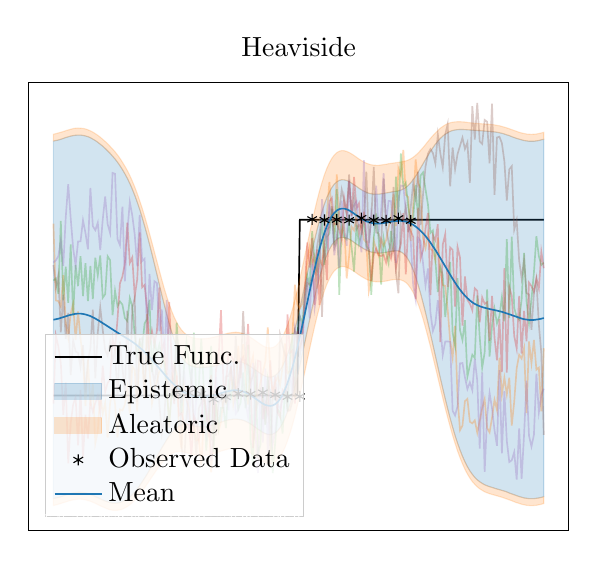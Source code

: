 % This file was created with tikzplotlib v0.10.1.
\begin{tikzpicture}

\definecolor{crimson2143940}{RGB}{214,39,40}
\definecolor{darkgray176}{RGB}{176,176,176}
\definecolor{darkorange25512714}{RGB}{255,127,14}
\definecolor{forestgreen4416044}{RGB}{44,160,44}
\definecolor{lightgray204}{RGB}{204,204,204}
\definecolor{mediumpurple148103189}{RGB}{148,103,189}
\definecolor{sienna1408675}{RGB}{140,86,75}
\definecolor{steelblue31119180}{RGB}{31,119,180}

\begin{axis}[
legend cell align={left},
legend style={
  fill opacity=0.8,
  draw opacity=1,
  text opacity=1,
  at={(0.03,0.03)},
  anchor=south west,
  draw=lightgray204
},
ticks=none,
tick align=outside,
tick pos=left,
title={Heaviside},
x grid style={darkgray176},
xmin=-1.1, xmax=1.09,
xtick style={color=black},
y grid style={darkgray176},
ymin=-0.769, ymax=1.78,
ytick style={color=black}
]
\addplot [semithick, black]
table {%
-1 0
-0.01 0
0 1
0.99 1
};
\addlegendentry{True Func.}
\path [draw=steelblue31119180, fill=steelblue31119180, opacity=0.2]
(axis cs:-1,1.447)
--(axis cs:-1,-0.585)
--(axis cs:-0.99,-0.582)
--(axis cs:-0.98,-0.579)
--(axis cs:-0.97,-0.575)
--(axis cs:-0.96,-0.57)
--(axis cs:-0.95,-0.565)
--(axis cs:-0.94,-0.561)
--(axis cs:-0.93,-0.557)
--(axis cs:-0.92,-0.553)
--(axis cs:-0.91,-0.551)
--(axis cs:-0.9,-0.55)
--(axis cs:-0.89,-0.55)
--(axis cs:-0.88,-0.551)
--(axis cs:-0.87,-0.553)
--(axis cs:-0.86,-0.557)
--(axis cs:-0.85,-0.562)
--(axis cs:-0.84,-0.567)
--(axis cs:-0.83,-0.574)
--(axis cs:-0.82,-0.58)
--(axis cs:-0.81,-0.587)
--(axis cs:-0.8,-0.594)
--(axis cs:-0.79,-0.599)
--(axis cs:-0.78,-0.604)
--(axis cs:-0.77,-0.608)
--(axis cs:-0.76,-0.611)
--(axis cs:-0.75,-0.612)
--(axis cs:-0.74,-0.611)
--(axis cs:-0.73,-0.608)
--(axis cs:-0.72,-0.603)
--(axis cs:-0.71,-0.596)
--(axis cs:-0.7,-0.587)
--(axis cs:-0.69,-0.576)
--(axis cs:-0.68,-0.563)
--(axis cs:-0.67,-0.548)
--(axis cs:-0.66,-0.531)
--(axis cs:-0.65,-0.512)
--(axis cs:-0.64,-0.491)
--(axis cs:-0.63,-0.47)
--(axis cs:-0.62,-0.447)
--(axis cs:-0.61,-0.423)
--(axis cs:-0.6,-0.398)
--(axis cs:-0.59,-0.373)
--(axis cs:-0.58,-0.347)
--(axis cs:-0.57,-0.322)
--(axis cs:-0.56,-0.297)
--(axis cs:-0.55,-0.274)
--(axis cs:-0.54,-0.251)
--(axis cs:-0.53,-0.23)
--(axis cs:-0.52,-0.211)
--(axis cs:-0.51,-0.195)
--(axis cs:-0.5,-0.183)
--(axis cs:-0.49,-0.173)
--(axis cs:-0.48,-0.167)
--(axis cs:-0.47,-0.164)
--(axis cs:-0.46,-0.165)
--(axis cs:-0.45,-0.167)
--(axis cs:-0.44,-0.17)
--(axis cs:-0.43,-0.173)
--(axis cs:-0.42,-0.176)
--(axis cs:-0.41,-0.177)
--(axis cs:-0.4,-0.178)
--(axis cs:-0.39,-0.178)
--(axis cs:-0.38,-0.176)
--(axis cs:-0.37,-0.173)
--(axis cs:-0.36,-0.169)
--(axis cs:-0.35,-0.165)
--(axis cs:-0.34,-0.16)
--(axis cs:-0.33,-0.156)
--(axis cs:-0.32,-0.151)
--(axis cs:-0.31,-0.146)
--(axis cs:-0.3,-0.142)
--(axis cs:-0.29,-0.138)
--(axis cs:-0.28,-0.136)
--(axis cs:-0.27,-0.134)
--(axis cs:-0.26,-0.134)
--(axis cs:-0.25,-0.135)
--(axis cs:-0.24,-0.137)
--(axis cs:-0.23,-0.141)
--(axis cs:-0.22,-0.146)
--(axis cs:-0.21,-0.153)
--(axis cs:-0.2,-0.161)
--(axis cs:-0.19,-0.171)
--(axis cs:-0.18,-0.181)
--(axis cs:-0.17,-0.191)
--(axis cs:-0.16,-0.2)
--(axis cs:-0.15,-0.209)
--(axis cs:-0.14,-0.216)
--(axis cs:-0.13,-0.221)
--(axis cs:-0.12,-0.222)
--(axis cs:-0.11,-0.219)
--(axis cs:-0.1,-0.212)
--(axis cs:-0.09,-0.2)
--(axis cs:-0.08,-0.182)
--(axis cs:-0.07,-0.158)
--(axis cs:-0.06,-0.128)
--(axis cs:-0.05,-0.092)
--(axis cs:-0.04,-0.05)
--(axis cs:-0.03,-0.002)
--(axis cs:-0.02,0.051)
--(axis cs:-0.01,0.109)
--(axis cs:8.941e-10,0.17)
--(axis cs:0.01,0.234)
--(axis cs:0.02,0.3)
--(axis cs:0.03,0.367)
--(axis cs:0.04,0.433)
--(axis cs:0.05,0.497)
--(axis cs:0.06,0.559)
--(axis cs:0.07,0.617)
--(axis cs:0.08,0.671)
--(axis cs:0.09,0.72)
--(axis cs:0.1,0.763)
--(axis cs:0.11,0.8)
--(axis cs:0.12,0.831)
--(axis cs:0.13,0.856)
--(axis cs:0.14,0.875)
--(axis cs:0.15,0.888)
--(axis cs:0.16,0.896)
--(axis cs:0.17,0.9)
--(axis cs:0.18,0.899)
--(axis cs:0.19,0.895)
--(axis cs:0.2,0.889)
--(axis cs:0.21,0.881)
--(axis cs:0.22,0.871)
--(axis cs:0.23,0.861)
--(axis cs:0.24,0.852)
--(axis cs:0.25,0.843)
--(axis cs:0.26,0.834)
--(axis cs:0.27,0.827)
--(axis cs:0.28,0.821)
--(axis cs:0.29,0.816)
--(axis cs:0.3,0.813)
--(axis cs:0.31,0.811)
--(axis cs:0.32,0.81)
--(axis cs:0.33,0.811)
--(axis cs:0.34,0.812)
--(axis cs:0.35,0.815)
--(axis cs:0.36,0.817)
--(axis cs:0.37,0.82)
--(axis cs:0.38,0.822)
--(axis cs:0.39,0.823)
--(axis cs:0.4,0.822)
--(axis cs:0.41,0.817)
--(axis cs:0.42,0.808)
--(axis cs:0.43,0.794)
--(axis cs:0.44,0.773)
--(axis cs:0.45,0.747)
--(axis cs:0.46,0.714)
--(axis cs:0.47,0.675)
--(axis cs:0.48,0.63)
--(axis cs:0.49,0.581)
--(axis cs:0.5,0.528)
--(axis cs:0.51,0.472)
--(axis cs:0.52,0.413)
--(axis cs:0.53,0.352)
--(axis cs:0.54,0.289)
--(axis cs:0.55,0.226)
--(axis cs:0.56,0.164)
--(axis cs:0.57,0.101)
--(axis cs:0.58,0.041)
--(axis cs:0.59,-0.018)
--(axis cs:0.6,-0.075)
--(axis cs:0.61,-0.129)
--(axis cs:0.62,-0.179)
--(axis cs:0.63,-0.227)
--(axis cs:0.64,-0.27)
--(axis cs:0.65,-0.309)
--(axis cs:0.66,-0.345)
--(axis cs:0.67,-0.376)
--(axis cs:0.68,-0.404)
--(axis cs:0.69,-0.428)
--(axis cs:0.7,-0.448)
--(axis cs:0.71,-0.465)
--(axis cs:0.72,-0.479)
--(axis cs:0.73,-0.49)
--(axis cs:0.74,-0.499)
--(axis cs:0.75,-0.507)
--(axis cs:0.76,-0.513)
--(axis cs:0.77,-0.518)
--(axis cs:0.78,-0.522)
--(axis cs:0.79,-0.527)
--(axis cs:0.8,-0.531)
--(axis cs:0.81,-0.535)
--(axis cs:0.82,-0.539)
--(axis cs:0.83,-0.543)
--(axis cs:0.84,-0.548)
--(axis cs:0.85,-0.554)
--(axis cs:0.86,-0.559)
--(axis cs:0.87,-0.564)
--(axis cs:0.88,-0.569)
--(axis cs:0.89,-0.574)
--(axis cs:0.9,-0.578)
--(axis cs:0.91,-0.582)
--(axis cs:0.92,-0.584)
--(axis cs:0.93,-0.586)
--(axis cs:0.94,-0.586)
--(axis cs:0.95,-0.586)
--(axis cs:0.96,-0.584)
--(axis cs:0.97,-0.582)
--(axis cs:0.98,-0.579)
--(axis cs:0.99,-0.575)
--(axis cs:0.99,1.457)
--(axis cs:0.99,1.457)
--(axis cs:0.98,1.454)
--(axis cs:0.97,1.45)
--(axis cs:0.96,1.448)
--(axis cs:0.95,1.446)
--(axis cs:0.94,1.446)
--(axis cs:0.93,1.446)
--(axis cs:0.92,1.448)
--(axis cs:0.91,1.45)
--(axis cs:0.9,1.454)
--(axis cs:0.89,1.458)
--(axis cs:0.88,1.462)
--(axis cs:0.87,1.467)
--(axis cs:0.86,1.472)
--(axis cs:0.85,1.478)
--(axis cs:0.84,1.482)
--(axis cs:0.83,1.487)
--(axis cs:0.82,1.491)
--(axis cs:0.81,1.494)
--(axis cs:0.8,1.497)
--(axis cs:0.79,1.499)
--(axis cs:0.78,1.501)
--(axis cs:0.77,1.502)
--(axis cs:0.76,1.503)
--(axis cs:0.75,1.504)
--(axis cs:0.74,1.505)
--(axis cs:0.73,1.506)
--(axis cs:0.72,1.507)
--(axis cs:0.71,1.508)
--(axis cs:0.7,1.509)
--(axis cs:0.69,1.51)
--(axis cs:0.68,1.511)
--(axis cs:0.67,1.512)
--(axis cs:0.66,1.513)
--(axis cs:0.65,1.513)
--(axis cs:0.64,1.512)
--(axis cs:0.63,1.51)
--(axis cs:0.62,1.507)
--(axis cs:0.61,1.502)
--(axis cs:0.6,1.495)
--(axis cs:0.59,1.486)
--(axis cs:0.58,1.475)
--(axis cs:0.57,1.462)
--(axis cs:0.56,1.447)
--(axis cs:0.55,1.429)
--(axis cs:0.54,1.409)
--(axis cs:0.53,1.388)
--(axis cs:0.52,1.365)
--(axis cs:0.51,1.342)
--(axis cs:0.5,1.318)
--(axis cs:0.49,1.294)
--(axis cs:0.48,1.27)
--(axis cs:0.47,1.248)
--(axis cs:0.46,1.228)
--(axis cs:0.45,1.21)
--(axis cs:0.44,1.195)
--(axis cs:0.43,1.183)
--(axis cs:0.42,1.174)
--(axis cs:0.41,1.168)
--(axis cs:0.4,1.164)
--(axis cs:0.39,1.161)
--(axis cs:0.38,1.159)
--(axis cs:0.37,1.157)
--(axis cs:0.36,1.154)
--(axis cs:0.35,1.152)
--(axis cs:0.34,1.149)
--(axis cs:0.33,1.147)
--(axis cs:0.32,1.145)
--(axis cs:0.31,1.145)
--(axis cs:0.3,1.145)
--(axis cs:0.29,1.147)
--(axis cs:0.28,1.15)
--(axis cs:0.27,1.156)
--(axis cs:0.26,1.162)
--(axis cs:0.25,1.17)
--(axis cs:0.24,1.179)
--(axis cs:0.23,1.189)
--(axis cs:0.22,1.199)
--(axis cs:0.21,1.208)
--(axis cs:0.2,1.216)
--(axis cs:0.19,1.223)
--(axis cs:0.18,1.226)
--(axis cs:0.17,1.227)
--(axis cs:0.16,1.223)
--(axis cs:0.15,1.215)
--(axis cs:0.14,1.202)
--(axis cs:0.13,1.183)
--(axis cs:0.12,1.158)
--(axis cs:0.11,1.127)
--(axis cs:0.1,1.09)
--(axis cs:0.09,1.046)
--(axis cs:0.08,0.998)
--(axis cs:0.07,0.944)
--(axis cs:0.06,0.885)
--(axis cs:0.05,0.824)
--(axis cs:0.04,0.759)
--(axis cs:0.03,0.693)
--(axis cs:0.02,0.627)
--(axis cs:0.01,0.561)
--(axis cs:8.941e-10,0.497)
--(axis cs:-0.01,0.435)
--(axis cs:-0.02,0.378)
--(axis cs:-0.03,0.325)
--(axis cs:-0.04,0.277)
--(axis cs:-0.05,0.234)
--(axis cs:-0.06,0.198)
--(axis cs:-0.07,0.168)
--(axis cs:-0.08,0.144)
--(axis cs:-0.09,0.126)
--(axis cs:-0.1,0.114)
--(axis cs:-0.11,0.107)
--(axis cs:-0.12,0.105)
--(axis cs:-0.13,0.106)
--(axis cs:-0.14,0.11)
--(axis cs:-0.15,0.117)
--(axis cs:-0.16,0.126)
--(axis cs:-0.17,0.136)
--(axis cs:-0.18,0.146)
--(axis cs:-0.19,0.156)
--(axis cs:-0.2,0.165)
--(axis cs:-0.21,0.174)
--(axis cs:-0.22,0.181)
--(axis cs:-0.23,0.187)
--(axis cs:-0.24,0.191)
--(axis cs:-0.25,0.193)
--(axis cs:-0.26,0.194)
--(axis cs:-0.27,0.193)
--(axis cs:-0.28,0.192)
--(axis cs:-0.29,0.189)
--(axis cs:-0.3,0.186)
--(axis cs:-0.31,0.182)
--(axis cs:-0.32,0.178)
--(axis cs:-0.33,0.174)
--(axis cs:-0.34,0.17)
--(axis cs:-0.35,0.167)
--(axis cs:-0.36,0.164)
--(axis cs:-0.37,0.162)
--(axis cs:-0.38,0.161)
--(axis cs:-0.39,0.16)
--(axis cs:-0.4,0.159)
--(axis cs:-0.41,0.16)
--(axis cs:-0.42,0.161)
--(axis cs:-0.43,0.164)
--(axis cs:-0.44,0.168)
--(axis cs:-0.45,0.175)
--(axis cs:-0.46,0.186)
--(axis cs:-0.47,0.201)
--(axis cs:-0.48,0.222)
--(axis cs:-0.49,0.248)
--(axis cs:-0.5,0.281)
--(axis cs:-0.51,0.319)
--(axis cs:-0.52,0.362)
--(axis cs:-0.53,0.41)
--(axis cs:-0.54,0.461)
--(axis cs:-0.55,0.516)
--(axis cs:-0.56,0.572)
--(axis cs:-0.57,0.63)
--(axis cs:-0.58,0.689)
--(axis cs:-0.59,0.747)
--(axis cs:-0.6,0.805)
--(axis cs:-0.61,0.86)
--(axis cs:-0.62,0.914)
--(axis cs:-0.63,0.965)
--(axis cs:-0.64,1.013)
--(axis cs:-0.65,1.059)
--(axis cs:-0.66,1.1)
--(axis cs:-0.67,1.139)
--(axis cs:-0.68,1.174)
--(axis cs:-0.69,1.206)
--(axis cs:-0.7,1.235)
--(axis cs:-0.71,1.261)
--(axis cs:-0.72,1.285)
--(axis cs:-0.73,1.307)
--(axis cs:-0.74,1.327)
--(axis cs:-0.75,1.345)
--(axis cs:-0.76,1.361)
--(axis cs:-0.77,1.377)
--(axis cs:-0.78,1.391)
--(axis cs:-0.79,1.405)
--(axis cs:-0.8,1.418)
--(axis cs:-0.81,1.429)
--(axis cs:-0.82,1.44)
--(axis cs:-0.83,1.45)
--(axis cs:-0.84,1.458)
--(axis cs:-0.85,1.466)
--(axis cs:-0.86,1.472)
--(axis cs:-0.87,1.476)
--(axis cs:-0.88,1.479)
--(axis cs:-0.89,1.481)
--(axis cs:-0.9,1.481)
--(axis cs:-0.91,1.48)
--(axis cs:-0.92,1.478)
--(axis cs:-0.93,1.475)
--(axis cs:-0.94,1.471)
--(axis cs:-0.95,1.467)
--(axis cs:-0.96,1.462)
--(axis cs:-0.97,1.457)
--(axis cs:-0.98,1.453)
--(axis cs:-0.99,1.45)
--(axis cs:-1,1.447)
--cycle;
\addlegendimage{area legend, draw=steelblue31119180, fill=steelblue31119180, opacity=0.2}
\addlegendentry{Epistemic}

\path [draw=darkorange25512714, fill=darkorange25512714, opacity=0.2]
(axis cs:-1,-0.625)
--(axis cs:-1,-0.585)
--(axis cs:-0.99,-0.582)
--(axis cs:-0.98,-0.579)
--(axis cs:-0.97,-0.575)
--(axis cs:-0.96,-0.57)
--(axis cs:-0.95,-0.565)
--(axis cs:-0.94,-0.561)
--(axis cs:-0.93,-0.557)
--(axis cs:-0.92,-0.553)
--(axis cs:-0.91,-0.551)
--(axis cs:-0.9,-0.55)
--(axis cs:-0.89,-0.55)
--(axis cs:-0.88,-0.551)
--(axis cs:-0.87,-0.553)
--(axis cs:-0.86,-0.557)
--(axis cs:-0.85,-0.562)
--(axis cs:-0.84,-0.567)
--(axis cs:-0.83,-0.574)
--(axis cs:-0.82,-0.58)
--(axis cs:-0.81,-0.587)
--(axis cs:-0.8,-0.594)
--(axis cs:-0.79,-0.599)
--(axis cs:-0.78,-0.604)
--(axis cs:-0.77,-0.608)
--(axis cs:-0.76,-0.611)
--(axis cs:-0.75,-0.612)
--(axis cs:-0.74,-0.611)
--(axis cs:-0.73,-0.608)
--(axis cs:-0.72,-0.603)
--(axis cs:-0.71,-0.596)
--(axis cs:-0.7,-0.587)
--(axis cs:-0.69,-0.576)
--(axis cs:-0.68,-0.563)
--(axis cs:-0.67,-0.548)
--(axis cs:-0.66,-0.531)
--(axis cs:-0.65,-0.512)
--(axis cs:-0.64,-0.491)
--(axis cs:-0.63,-0.47)
--(axis cs:-0.62,-0.447)
--(axis cs:-0.61,-0.423)
--(axis cs:-0.6,-0.398)
--(axis cs:-0.59,-0.373)
--(axis cs:-0.58,-0.347)
--(axis cs:-0.57,-0.322)
--(axis cs:-0.56,-0.297)
--(axis cs:-0.55,-0.274)
--(axis cs:-0.54,-0.251)
--(axis cs:-0.53,-0.23)
--(axis cs:-0.52,-0.211)
--(axis cs:-0.51,-0.195)
--(axis cs:-0.5,-0.183)
--(axis cs:-0.49,-0.173)
--(axis cs:-0.48,-0.167)
--(axis cs:-0.47,-0.164)
--(axis cs:-0.46,-0.165)
--(axis cs:-0.45,-0.167)
--(axis cs:-0.44,-0.17)
--(axis cs:-0.43,-0.173)
--(axis cs:-0.42,-0.176)
--(axis cs:-0.41,-0.177)
--(axis cs:-0.4,-0.178)
--(axis cs:-0.39,-0.178)
--(axis cs:-0.38,-0.176)
--(axis cs:-0.37,-0.173)
--(axis cs:-0.36,-0.169)
--(axis cs:-0.35,-0.165)
--(axis cs:-0.34,-0.16)
--(axis cs:-0.33,-0.156)
--(axis cs:-0.32,-0.151)
--(axis cs:-0.31,-0.146)
--(axis cs:-0.3,-0.142)
--(axis cs:-0.29,-0.138)
--(axis cs:-0.28,-0.136)
--(axis cs:-0.27,-0.134)
--(axis cs:-0.26,-0.134)
--(axis cs:-0.25,-0.135)
--(axis cs:-0.24,-0.137)
--(axis cs:-0.23,-0.141)
--(axis cs:-0.22,-0.146)
--(axis cs:-0.21,-0.153)
--(axis cs:-0.2,-0.161)
--(axis cs:-0.19,-0.171)
--(axis cs:-0.18,-0.181)
--(axis cs:-0.17,-0.191)
--(axis cs:-0.16,-0.2)
--(axis cs:-0.15,-0.209)
--(axis cs:-0.14,-0.216)
--(axis cs:-0.13,-0.221)
--(axis cs:-0.12,-0.222)
--(axis cs:-0.11,-0.219)
--(axis cs:-0.1,-0.212)
--(axis cs:-0.09,-0.2)
--(axis cs:-0.08,-0.182)
--(axis cs:-0.07,-0.158)
--(axis cs:-0.06,-0.128)
--(axis cs:-0.05,-0.092)
--(axis cs:-0.04,-0.05)
--(axis cs:-0.03,-0.002)
--(axis cs:-0.02,0.051)
--(axis cs:-0.01,0.109)
--(axis cs:8.941e-10,0.17)
--(axis cs:0.01,0.234)
--(axis cs:0.02,0.3)
--(axis cs:0.03,0.367)
--(axis cs:0.04,0.433)
--(axis cs:0.05,0.497)
--(axis cs:0.06,0.559)
--(axis cs:0.07,0.617)
--(axis cs:0.08,0.671)
--(axis cs:0.09,0.72)
--(axis cs:0.1,0.763)
--(axis cs:0.11,0.8)
--(axis cs:0.12,0.831)
--(axis cs:0.13,0.856)
--(axis cs:0.14,0.875)
--(axis cs:0.15,0.888)
--(axis cs:0.16,0.896)
--(axis cs:0.17,0.9)
--(axis cs:0.18,0.899)
--(axis cs:0.19,0.895)
--(axis cs:0.2,0.889)
--(axis cs:0.21,0.881)
--(axis cs:0.22,0.871)
--(axis cs:0.23,0.861)
--(axis cs:0.24,0.852)
--(axis cs:0.25,0.843)
--(axis cs:0.26,0.834)
--(axis cs:0.27,0.827)
--(axis cs:0.28,0.821)
--(axis cs:0.29,0.816)
--(axis cs:0.3,0.813)
--(axis cs:0.31,0.811)
--(axis cs:0.32,0.81)
--(axis cs:0.33,0.811)
--(axis cs:0.34,0.812)
--(axis cs:0.35,0.815)
--(axis cs:0.36,0.817)
--(axis cs:0.37,0.82)
--(axis cs:0.38,0.822)
--(axis cs:0.39,0.823)
--(axis cs:0.4,0.822)
--(axis cs:0.41,0.817)
--(axis cs:0.42,0.808)
--(axis cs:0.43,0.794)
--(axis cs:0.44,0.773)
--(axis cs:0.45,0.747)
--(axis cs:0.46,0.714)
--(axis cs:0.47,0.675)
--(axis cs:0.48,0.63)
--(axis cs:0.49,0.581)
--(axis cs:0.5,0.528)
--(axis cs:0.51,0.472)
--(axis cs:0.52,0.413)
--(axis cs:0.53,0.352)
--(axis cs:0.54,0.289)
--(axis cs:0.55,0.226)
--(axis cs:0.56,0.164)
--(axis cs:0.57,0.101)
--(axis cs:0.58,0.041)
--(axis cs:0.59,-0.018)
--(axis cs:0.6,-0.075)
--(axis cs:0.61,-0.129)
--(axis cs:0.62,-0.179)
--(axis cs:0.63,-0.227)
--(axis cs:0.64,-0.27)
--(axis cs:0.65,-0.309)
--(axis cs:0.66,-0.345)
--(axis cs:0.67,-0.376)
--(axis cs:0.68,-0.404)
--(axis cs:0.69,-0.428)
--(axis cs:0.7,-0.448)
--(axis cs:0.71,-0.465)
--(axis cs:0.72,-0.479)
--(axis cs:0.73,-0.49)
--(axis cs:0.74,-0.499)
--(axis cs:0.75,-0.507)
--(axis cs:0.76,-0.513)
--(axis cs:0.77,-0.518)
--(axis cs:0.78,-0.522)
--(axis cs:0.79,-0.527)
--(axis cs:0.8,-0.531)
--(axis cs:0.81,-0.535)
--(axis cs:0.82,-0.539)
--(axis cs:0.83,-0.543)
--(axis cs:0.84,-0.548)
--(axis cs:0.85,-0.554)
--(axis cs:0.86,-0.559)
--(axis cs:0.87,-0.564)
--(axis cs:0.88,-0.569)
--(axis cs:0.89,-0.574)
--(axis cs:0.9,-0.578)
--(axis cs:0.91,-0.582)
--(axis cs:0.92,-0.584)
--(axis cs:0.93,-0.586)
--(axis cs:0.94,-0.586)
--(axis cs:0.95,-0.586)
--(axis cs:0.96,-0.584)
--(axis cs:0.97,-0.582)
--(axis cs:0.98,-0.579)
--(axis cs:0.99,-0.575)
--(axis cs:0.99,-0.614)
--(axis cs:0.99,-0.614)
--(axis cs:0.98,-0.618)
--(axis cs:0.97,-0.621)
--(axis cs:0.96,-0.624)
--(axis cs:0.95,-0.625)
--(axis cs:0.94,-0.626)
--(axis cs:0.93,-0.625)
--(axis cs:0.92,-0.624)
--(axis cs:0.91,-0.621)
--(axis cs:0.9,-0.618)
--(axis cs:0.89,-0.613)
--(axis cs:0.88,-0.609)
--(axis cs:0.87,-0.604)
--(axis cs:0.86,-0.598)
--(axis cs:0.85,-0.593)
--(axis cs:0.84,-0.588)
--(axis cs:0.83,-0.583)
--(axis cs:0.82,-0.578)
--(axis cs:0.81,-0.574)
--(axis cs:0.8,-0.57)
--(axis cs:0.79,-0.566)
--(axis cs:0.78,-0.562)
--(axis cs:0.77,-0.558)
--(axis cs:0.76,-0.553)
--(axis cs:0.75,-0.547)
--(axis cs:0.74,-0.539)
--(axis cs:0.73,-0.53)
--(axis cs:0.72,-0.519)
--(axis cs:0.71,-0.505)
--(axis cs:0.7,-0.489)
--(axis cs:0.69,-0.469)
--(axis cs:0.68,-0.446)
--(axis cs:0.67,-0.419)
--(axis cs:0.66,-0.388)
--(axis cs:0.65,-0.353)
--(axis cs:0.64,-0.315)
--(axis cs:0.63,-0.272)
--(axis cs:0.62,-0.227)
--(axis cs:0.61,-0.177)
--(axis cs:0.6,-0.125)
--(axis cs:0.59,-0.071)
--(axis cs:0.58,-0.014)
--(axis cs:0.57,0.044)
--(axis cs:0.56,0.103)
--(axis cs:0.55,0.162)
--(axis cs:0.54,0.221)
--(axis cs:0.53,0.278)
--(axis cs:0.52,0.333)
--(axis cs:0.51,0.386)
--(axis cs:0.5,0.436)
--(axis cs:0.49,0.481)
--(axis cs:0.48,0.521)
--(axis cs:0.47,0.556)
--(axis cs:0.46,0.586)
--(axis cs:0.45,0.61)
--(axis cs:0.44,0.629)
--(axis cs:0.43,0.643)
--(axis cs:0.42,0.652)
--(axis cs:0.41,0.657)
--(axis cs:0.4,0.66)
--(axis cs:0.39,0.66)
--(axis cs:0.38,0.659)
--(axis cs:0.37,0.657)
--(axis cs:0.36,0.654)
--(axis cs:0.35,0.651)
--(axis cs:0.34,0.649)
--(axis cs:0.33,0.647)
--(axis cs:0.32,0.646)
--(axis cs:0.31,0.647)
--(axis cs:0.3,0.648)
--(axis cs:0.29,0.651)
--(axis cs:0.28,0.656)
--(axis cs:0.27,0.661)
--(axis cs:0.26,0.669)
--(axis cs:0.25,0.677)
--(axis cs:0.24,0.686)
--(axis cs:0.23,0.696)
--(axis cs:0.22,0.706)
--(axis cs:0.21,0.715)
--(axis cs:0.2,0.723)
--(axis cs:0.19,0.729)
--(axis cs:0.18,0.733)
--(axis cs:0.17,0.734)
--(axis cs:0.16,0.73)
--(axis cs:0.15,0.722)
--(axis cs:0.14,0.709)
--(axis cs:0.13,0.69)
--(axis cs:0.12,0.665)
--(axis cs:0.11,0.634)
--(axis cs:0.1,0.597)
--(axis cs:0.09,0.554)
--(axis cs:0.08,0.505)
--(axis cs:0.07,0.451)
--(axis cs:0.06,0.393)
--(axis cs:0.05,0.331)
--(axis cs:0.04,0.267)
--(axis cs:0.03,0.201)
--(axis cs:0.02,0.134)
--(axis cs:0.01,0.068)
--(axis cs:8.941e-10,0.004)
--(axis cs:-0.01,-0.057)
--(axis cs:-0.02,-0.115)
--(axis cs:-0.03,-0.168)
--(axis cs:-0.04,-0.216)
--(axis cs:-0.05,-0.258)
--(axis cs:-0.06,-0.294)
--(axis cs:-0.07,-0.324)
--(axis cs:-0.08,-0.348)
--(axis cs:-0.09,-0.366)
--(axis cs:-0.1,-0.378)
--(axis cs:-0.11,-0.385)
--(axis cs:-0.12,-0.388)
--(axis cs:-0.13,-0.387)
--(axis cs:-0.14,-0.382)
--(axis cs:-0.15,-0.375)
--(axis cs:-0.16,-0.366)
--(axis cs:-0.17,-0.357)
--(axis cs:-0.18,-0.347)
--(axis cs:-0.19,-0.337)
--(axis cs:-0.2,-0.327)
--(axis cs:-0.21,-0.319)
--(axis cs:-0.22,-0.312)
--(axis cs:-0.23,-0.307)
--(axis cs:-0.24,-0.303)
--(axis cs:-0.25,-0.3)
--(axis cs:-0.26,-0.299)
--(axis cs:-0.27,-0.3)
--(axis cs:-0.28,-0.302)
--(axis cs:-0.29,-0.304)
--(axis cs:-0.3,-0.308)
--(axis cs:-0.31,-0.312)
--(axis cs:-0.32,-0.316)
--(axis cs:-0.33,-0.321)
--(axis cs:-0.34,-0.325)
--(axis cs:-0.35,-0.33)
--(axis cs:-0.36,-0.334)
--(axis cs:-0.37,-0.337)
--(axis cs:-0.38,-0.339)
--(axis cs:-0.39,-0.341)
--(axis cs:-0.4,-0.341)
--(axis cs:-0.41,-0.341)
--(axis cs:-0.42,-0.339)
--(axis cs:-0.43,-0.336)
--(axis cs:-0.44,-0.333)
--(axis cs:-0.45,-0.329)
--(axis cs:-0.46,-0.325)
--(axis cs:-0.47,-0.321)
--(axis cs:-0.48,-0.318)
--(axis cs:-0.49,-0.318)
--(axis cs:-0.5,-0.319)
--(axis cs:-0.51,-0.323)
--(axis cs:-0.52,-0.33)
--(axis cs:-0.53,-0.339)
--(axis cs:-0.54,-0.352)
--(axis cs:-0.55,-0.366)
--(axis cs:-0.56,-0.383)
--(axis cs:-0.57,-0.401)
--(axis cs:-0.58,-0.421)
--(axis cs:-0.59,-0.442)
--(axis cs:-0.6,-0.462)
--(axis cs:-0.61,-0.483)
--(axis cs:-0.62,-0.504)
--(axis cs:-0.63,-0.524)
--(axis cs:-0.64,-0.544)
--(axis cs:-0.65,-0.562)
--(axis cs:-0.66,-0.579)
--(axis cs:-0.67,-0.595)
--(axis cs:-0.68,-0.609)
--(axis cs:-0.69,-0.621)
--(axis cs:-0.7,-0.631)
--(axis cs:-0.71,-0.639)
--(axis cs:-0.72,-0.646)
--(axis cs:-0.73,-0.65)
--(axis cs:-0.74,-0.652)
--(axis cs:-0.75,-0.653)
--(axis cs:-0.76,-0.652)
--(axis cs:-0.77,-0.649)
--(axis cs:-0.78,-0.645)
--(axis cs:-0.79,-0.639)
--(axis cs:-0.8,-0.633)
--(axis cs:-0.81,-0.627)
--(axis cs:-0.82,-0.62)
--(axis cs:-0.83,-0.613)
--(axis cs:-0.84,-0.607)
--(axis cs:-0.85,-0.601)
--(axis cs:-0.86,-0.597)
--(axis cs:-0.87,-0.593)
--(axis cs:-0.88,-0.59)
--(axis cs:-0.89,-0.589)
--(axis cs:-0.9,-0.589)
--(axis cs:-0.91,-0.591)
--(axis cs:-0.92,-0.593)
--(axis cs:-0.93,-0.596)
--(axis cs:-0.94,-0.6)
--(axis cs:-0.95,-0.605)
--(axis cs:-0.96,-0.609)
--(axis cs:-0.97,-0.614)
--(axis cs:-0.98,-0.618)
--(axis cs:-0.99,-0.622)
--(axis cs:-1,-0.625)
--cycle;
\addlegendimage{area legend, draw=darkorange25512714, fill=darkorange25512714, opacity=0.2}
\addlegendentry{Aleatoric}

\path [draw=darkorange25512714, fill=darkorange25512714, opacity=0.2]
(axis cs:-1,1.486)
--(axis cs:-1,1.447)
--(axis cs:-0.99,1.45)
--(axis cs:-0.98,1.453)
--(axis cs:-0.97,1.457)
--(axis cs:-0.96,1.462)
--(axis cs:-0.95,1.467)
--(axis cs:-0.94,1.471)
--(axis cs:-0.93,1.475)
--(axis cs:-0.92,1.478)
--(axis cs:-0.91,1.48)
--(axis cs:-0.9,1.481)
--(axis cs:-0.89,1.481)
--(axis cs:-0.88,1.479)
--(axis cs:-0.87,1.476)
--(axis cs:-0.86,1.472)
--(axis cs:-0.85,1.466)
--(axis cs:-0.84,1.458)
--(axis cs:-0.83,1.45)
--(axis cs:-0.82,1.44)
--(axis cs:-0.81,1.429)
--(axis cs:-0.8,1.418)
--(axis cs:-0.79,1.405)
--(axis cs:-0.78,1.391)
--(axis cs:-0.77,1.377)
--(axis cs:-0.76,1.361)
--(axis cs:-0.75,1.345)
--(axis cs:-0.74,1.327)
--(axis cs:-0.73,1.307)
--(axis cs:-0.72,1.285)
--(axis cs:-0.71,1.261)
--(axis cs:-0.7,1.235)
--(axis cs:-0.69,1.206)
--(axis cs:-0.68,1.174)
--(axis cs:-0.67,1.139)
--(axis cs:-0.66,1.1)
--(axis cs:-0.65,1.059)
--(axis cs:-0.64,1.013)
--(axis cs:-0.63,0.965)
--(axis cs:-0.62,0.914)
--(axis cs:-0.61,0.86)
--(axis cs:-0.6,0.805)
--(axis cs:-0.59,0.747)
--(axis cs:-0.58,0.689)
--(axis cs:-0.57,0.63)
--(axis cs:-0.56,0.572)
--(axis cs:-0.55,0.516)
--(axis cs:-0.54,0.461)
--(axis cs:-0.53,0.41)
--(axis cs:-0.52,0.362)
--(axis cs:-0.51,0.319)
--(axis cs:-0.5,0.281)
--(axis cs:-0.49,0.248)
--(axis cs:-0.48,0.222)
--(axis cs:-0.47,0.201)
--(axis cs:-0.46,0.186)
--(axis cs:-0.45,0.175)
--(axis cs:-0.44,0.168)
--(axis cs:-0.43,0.164)
--(axis cs:-0.42,0.161)
--(axis cs:-0.41,0.16)
--(axis cs:-0.4,0.159)
--(axis cs:-0.39,0.16)
--(axis cs:-0.38,0.161)
--(axis cs:-0.37,0.162)
--(axis cs:-0.36,0.164)
--(axis cs:-0.35,0.167)
--(axis cs:-0.34,0.17)
--(axis cs:-0.33,0.174)
--(axis cs:-0.32,0.178)
--(axis cs:-0.31,0.182)
--(axis cs:-0.3,0.186)
--(axis cs:-0.29,0.189)
--(axis cs:-0.28,0.192)
--(axis cs:-0.27,0.193)
--(axis cs:-0.26,0.194)
--(axis cs:-0.25,0.193)
--(axis cs:-0.24,0.191)
--(axis cs:-0.23,0.187)
--(axis cs:-0.22,0.181)
--(axis cs:-0.21,0.174)
--(axis cs:-0.2,0.165)
--(axis cs:-0.19,0.156)
--(axis cs:-0.18,0.146)
--(axis cs:-0.17,0.136)
--(axis cs:-0.16,0.126)
--(axis cs:-0.15,0.117)
--(axis cs:-0.14,0.11)
--(axis cs:-0.13,0.106)
--(axis cs:-0.12,0.105)
--(axis cs:-0.11,0.107)
--(axis cs:-0.1,0.114)
--(axis cs:-0.09,0.126)
--(axis cs:-0.08,0.144)
--(axis cs:-0.07,0.168)
--(axis cs:-0.06,0.198)
--(axis cs:-0.05,0.234)
--(axis cs:-0.04,0.277)
--(axis cs:-0.03,0.325)
--(axis cs:-0.02,0.378)
--(axis cs:-0.01,0.435)
--(axis cs:8.941e-10,0.497)
--(axis cs:0.01,0.561)
--(axis cs:0.02,0.627)
--(axis cs:0.03,0.693)
--(axis cs:0.04,0.759)
--(axis cs:0.05,0.824)
--(axis cs:0.06,0.885)
--(axis cs:0.07,0.944)
--(axis cs:0.08,0.998)
--(axis cs:0.09,1.046)
--(axis cs:0.1,1.09)
--(axis cs:0.11,1.127)
--(axis cs:0.12,1.158)
--(axis cs:0.13,1.183)
--(axis cs:0.14,1.202)
--(axis cs:0.15,1.215)
--(axis cs:0.16,1.223)
--(axis cs:0.17,1.227)
--(axis cs:0.18,1.226)
--(axis cs:0.19,1.223)
--(axis cs:0.2,1.216)
--(axis cs:0.21,1.208)
--(axis cs:0.22,1.199)
--(axis cs:0.23,1.189)
--(axis cs:0.24,1.179)
--(axis cs:0.25,1.17)
--(axis cs:0.26,1.162)
--(axis cs:0.27,1.156)
--(axis cs:0.28,1.15)
--(axis cs:0.29,1.147)
--(axis cs:0.3,1.145)
--(axis cs:0.31,1.145)
--(axis cs:0.32,1.145)
--(axis cs:0.33,1.147)
--(axis cs:0.34,1.149)
--(axis cs:0.35,1.152)
--(axis cs:0.36,1.154)
--(axis cs:0.37,1.157)
--(axis cs:0.38,1.159)
--(axis cs:0.39,1.161)
--(axis cs:0.4,1.164)
--(axis cs:0.41,1.168)
--(axis cs:0.42,1.174)
--(axis cs:0.43,1.183)
--(axis cs:0.44,1.195)
--(axis cs:0.45,1.21)
--(axis cs:0.46,1.228)
--(axis cs:0.47,1.248)
--(axis cs:0.48,1.27)
--(axis cs:0.49,1.294)
--(axis cs:0.5,1.318)
--(axis cs:0.51,1.342)
--(axis cs:0.52,1.365)
--(axis cs:0.53,1.388)
--(axis cs:0.54,1.409)
--(axis cs:0.55,1.429)
--(axis cs:0.56,1.447)
--(axis cs:0.57,1.462)
--(axis cs:0.58,1.475)
--(axis cs:0.59,1.486)
--(axis cs:0.6,1.495)
--(axis cs:0.61,1.502)
--(axis cs:0.62,1.507)
--(axis cs:0.63,1.51)
--(axis cs:0.64,1.512)
--(axis cs:0.65,1.513)
--(axis cs:0.66,1.513)
--(axis cs:0.67,1.512)
--(axis cs:0.68,1.511)
--(axis cs:0.69,1.51)
--(axis cs:0.7,1.509)
--(axis cs:0.71,1.508)
--(axis cs:0.72,1.507)
--(axis cs:0.73,1.506)
--(axis cs:0.74,1.505)
--(axis cs:0.75,1.504)
--(axis cs:0.76,1.503)
--(axis cs:0.77,1.502)
--(axis cs:0.78,1.501)
--(axis cs:0.79,1.499)
--(axis cs:0.8,1.497)
--(axis cs:0.81,1.494)
--(axis cs:0.82,1.491)
--(axis cs:0.83,1.487)
--(axis cs:0.84,1.482)
--(axis cs:0.85,1.478)
--(axis cs:0.86,1.472)
--(axis cs:0.87,1.467)
--(axis cs:0.88,1.462)
--(axis cs:0.89,1.458)
--(axis cs:0.9,1.454)
--(axis cs:0.91,1.45)
--(axis cs:0.92,1.448)
--(axis cs:0.93,1.446)
--(axis cs:0.94,1.446)
--(axis cs:0.95,1.446)
--(axis cs:0.96,1.448)
--(axis cs:0.97,1.45)
--(axis cs:0.98,1.454)
--(axis cs:0.99,1.457)
--(axis cs:0.99,1.497)
--(axis cs:0.99,1.497)
--(axis cs:0.98,1.493)
--(axis cs:0.97,1.49)
--(axis cs:0.96,1.487)
--(axis cs:0.95,1.486)
--(axis cs:0.94,1.485)
--(axis cs:0.93,1.486)
--(axis cs:0.92,1.487)
--(axis cs:0.91,1.49)
--(axis cs:0.9,1.493)
--(axis cs:0.89,1.497)
--(axis cs:0.88,1.502)
--(axis cs:0.87,1.507)
--(axis cs:0.86,1.512)
--(axis cs:0.85,1.517)
--(axis cs:0.84,1.522)
--(axis cs:0.83,1.526)
--(axis cs:0.82,1.53)
--(axis cs:0.81,1.534)
--(axis cs:0.8,1.536)
--(axis cs:0.79,1.539)
--(axis cs:0.78,1.541)
--(axis cs:0.77,1.542)
--(axis cs:0.76,1.543)
--(axis cs:0.75,1.544)
--(axis cs:0.74,1.545)
--(axis cs:0.73,1.546)
--(axis cs:0.72,1.547)
--(axis cs:0.71,1.548)
--(axis cs:0.7,1.55)
--(axis cs:0.69,1.551)
--(axis cs:0.68,1.553)
--(axis cs:0.67,1.555)
--(axis cs:0.66,1.556)
--(axis cs:0.65,1.557)
--(axis cs:0.64,1.557)
--(axis cs:0.63,1.556)
--(axis cs:0.62,1.554)
--(axis cs:0.61,1.551)
--(axis cs:0.6,1.546)
--(axis cs:0.59,1.539)
--(axis cs:0.58,1.53)
--(axis cs:0.57,1.52)
--(axis cs:0.56,1.507)
--(axis cs:0.55,1.493)
--(axis cs:0.54,1.478)
--(axis cs:0.53,1.462)
--(axis cs:0.52,1.445)
--(axis cs:0.51,1.427)
--(axis cs:0.5,1.41)
--(axis cs:0.49,1.394)
--(axis cs:0.48,1.379)
--(axis cs:0.47,1.366)
--(axis cs:0.46,1.355)
--(axis cs:0.45,1.346)
--(axis cs:0.44,1.339)
--(axis cs:0.43,1.334)
--(axis cs:0.42,1.331)
--(axis cs:0.41,1.328)
--(axis cs:0.4,1.326)
--(axis cs:0.39,1.324)
--(axis cs:0.38,1.322)
--(axis cs:0.37,1.32)
--(axis cs:0.36,1.318)
--(axis cs:0.35,1.315)
--(axis cs:0.34,1.313)
--(axis cs:0.33,1.311)
--(axis cs:0.32,1.309)
--(axis cs:0.31,1.309)
--(axis cs:0.3,1.31)
--(axis cs:0.29,1.312)
--(axis cs:0.28,1.316)
--(axis cs:0.27,1.321)
--(axis cs:0.26,1.328)
--(axis cs:0.25,1.336)
--(axis cs:0.24,1.345)
--(axis cs:0.23,1.355)
--(axis cs:0.22,1.365)
--(axis cs:0.21,1.374)
--(axis cs:0.2,1.382)
--(axis cs:0.19,1.388)
--(axis cs:0.18,1.392)
--(axis cs:0.17,1.393)
--(axis cs:0.16,1.389)
--(axis cs:0.15,1.381)
--(axis cs:0.14,1.368)
--(axis cs:0.13,1.349)
--(axis cs:0.12,1.324)
--(axis cs:0.11,1.293)
--(axis cs:0.1,1.256)
--(axis cs:0.09,1.212)
--(axis cs:0.08,1.164)
--(axis cs:0.07,1.11)
--(axis cs:0.06,1.051)
--(axis cs:0.05,0.99)
--(axis cs:0.04,0.925)
--(axis cs:0.03,0.859)
--(axis cs:0.02,0.793)
--(axis cs:0.01,0.727)
--(axis cs:8.941e-10,0.663)
--(axis cs:-0.01,0.601)
--(axis cs:-0.02,0.544)
--(axis cs:-0.03,0.491)
--(axis cs:-0.04,0.443)
--(axis cs:-0.05,0.401)
--(axis cs:-0.06,0.364)
--(axis cs:-0.07,0.334)
--(axis cs:-0.08,0.31)
--(axis cs:-0.09,0.293)
--(axis cs:-0.1,0.28)
--(axis cs:-0.11,0.273)
--(axis cs:-0.12,0.271)
--(axis cs:-0.13,0.272)
--(axis cs:-0.14,0.276)
--(axis cs:-0.15,0.283)
--(axis cs:-0.16,0.292)
--(axis cs:-0.17,0.302)
--(axis cs:-0.18,0.312)
--(axis cs:-0.19,0.322)
--(axis cs:-0.2,0.331)
--(axis cs:-0.21,0.34)
--(axis cs:-0.22,0.347)
--(axis cs:-0.23,0.352)
--(axis cs:-0.24,0.356)
--(axis cs:-0.25,0.359)
--(axis cs:-0.26,0.36)
--(axis cs:-0.27,0.359)
--(axis cs:-0.28,0.357)
--(axis cs:-0.29,0.355)
--(axis cs:-0.3,0.351)
--(axis cs:-0.31,0.348)
--(axis cs:-0.32,0.343)
--(axis cs:-0.33,0.339)
--(axis cs:-0.34,0.335)
--(axis cs:-0.35,0.332)
--(axis cs:-0.36,0.329)
--(axis cs:-0.37,0.326)
--(axis cs:-0.38,0.324)
--(axis cs:-0.39,0.323)
--(axis cs:-0.4,0.323)
--(axis cs:-0.41,0.323)
--(axis cs:-0.42,0.324)
--(axis cs:-0.43,0.327)
--(axis cs:-0.44,0.331)
--(axis cs:-0.45,0.338)
--(axis cs:-0.46,0.346)
--(axis cs:-0.47,0.358)
--(axis cs:-0.48,0.373)
--(axis cs:-0.49,0.393)
--(axis cs:-0.5,0.417)
--(axis cs:-0.51,0.446)
--(axis cs:-0.52,0.48)
--(axis cs:-0.53,0.519)
--(axis cs:-0.54,0.562)
--(axis cs:-0.55,0.608)
--(axis cs:-0.56,0.658)
--(axis cs:-0.57,0.71)
--(axis cs:-0.58,0.763)
--(axis cs:-0.59,0.816)
--(axis cs:-0.6,0.869)
--(axis cs:-0.61,0.921)
--(axis cs:-0.62,0.972)
--(axis cs:-0.63,1.02)
--(axis cs:-0.64,1.066)
--(axis cs:-0.65,1.109)
--(axis cs:-0.66,1.149)
--(axis cs:-0.67,1.186)
--(axis cs:-0.68,1.22)
--(axis cs:-0.69,1.251)
--(axis cs:-0.7,1.279)
--(axis cs:-0.71,1.304)
--(axis cs:-0.72,1.327)
--(axis cs:-0.73,1.349)
--(axis cs:-0.74,1.368)
--(axis cs:-0.75,1.386)
--(axis cs:-0.76,1.402)
--(axis cs:-0.77,1.417)
--(axis cs:-0.78,1.432)
--(axis cs:-0.79,1.445)
--(axis cs:-0.8,1.457)
--(axis cs:-0.81,1.469)
--(axis cs:-0.82,1.48)
--(axis cs:-0.83,1.489)
--(axis cs:-0.84,1.498)
--(axis cs:-0.85,1.505)
--(axis cs:-0.86,1.511)
--(axis cs:-0.87,1.516)
--(axis cs:-0.88,1.519)
--(axis cs:-0.89,1.52)
--(axis cs:-0.9,1.521)
--(axis cs:-0.91,1.52)
--(axis cs:-0.92,1.518)
--(axis cs:-0.93,1.514)
--(axis cs:-0.94,1.51)
--(axis cs:-0.95,1.506)
--(axis cs:-0.96,1.501)
--(axis cs:-0.97,1.497)
--(axis cs:-0.98,1.493)
--(axis cs:-0.99,1.489)
--(axis cs:-1,1.486)
--cycle;

\addplot [draw=black, fill=black, mark=asterisk, only marks]
table{%
x  y
-0.5 0.019
-0.45 0.015
-0.4 0.009
-0.35 -0.021
-0.3 -0.008
-0.25 0.011
-0.2 0.008
-0.15 0.017
-0.1 0.004
-0.05 -0.007
-1.49e-09 -0.005
0.05 1.002
0.1 0.998
0.15 1.0
0.2 0.997
0.25 1.009
0.3 0.997
0.35 0.996
0.4 1.008
0.45 0.994
};
\addlegendentry{Observed Data}
\addplot [semithick, darkorange25512714, opacity=0.3, forget plot]
table {%
-1 0.978
-0.99 0.541
-0.98 0.537
-0.97 0.506
-0.96 0.685
-0.95 0.413
-0.94 0.33
-0.93 0.465
-0.92 0.522
-0.91 0.316
-0.9 0.478
-0.89 0.323
-0.88 0.212
-0.87 -0.06
-0.86 0.203
-0.85 -0.058
-0.84 0.067
-0.83 -0.272
-0.82 -0.203
-0.81 0.01
-0.8 -0.102
-0.79 -0.042
-0.78 -0.239
-0.77 -0.043
-0.76 0.036
-0.75 -0.046
-0.74 -0.237
-0.73 -0.079
-0.72 -0.085
-0.71 -0.051
-0.7 0.049
-0.69 -0.103
-0.68 0.166
-0.67 0.145
-0.66 -0.091
-0.65 0.289
-0.64 0.213
-0.63 -0.02
-0.62 0.464
-0.61 0.145
-0.6 -0.045
-0.59 0.035
-0.58 0.083
-0.57 0.139
-0.56 0.181
-0.55 0.218
-0.54 0.076
-0.53 -0.182
-0.52 0.042
-0.51 0.177
-0.5 0.127
-0.49 -0.197
-0.48 -0.301
-0.47 0.06
-0.46 -0.024
-0.45 -0.074
-0.44 -0.215
-0.43 -0.139
-0.42 -0.255
-0.41 -0.247
-0.4 -0.397
-0.39 -0.146
-0.38 -0.143
-0.37 -0.099
-0.36 -0.437
-0.34 -0.023
-0.33 -0.2
-0.32 -0.15
-0.31 -0.013
-0.3 -0.043
-0.29 -0.013
-0.28 0.168
-0.27 -0.046
-0.26 0.054
-0.25 0.282
-0.24 0.1
-0.23 0.292
-0.22 0.085
-0.21 -0.051
-0.2 0.169
-0.19 0.224
-0.18 0.0
-0.17 0.003
-0.16 0.074
-0.15 0.13
-0.14 0.193
-0.13 0.388
-0.12 0.143
-0.11 0.001
-0.1 0.075
-0.09 0.11
-0.08 0.06
-0.07 0.163
-0.06 0.296
-0.05 0.127
-0.04 0.141
-0.03 0.341
-0.02 0.63
-0.01 0.518
0 0.496
0.01 0.522
0.02 0.591
0.03 0.762
0.04 0.846
0.05 0.75
0.06 0.793
0.07 0.609
0.08 0.775
0.09 0.747
0.1 0.939
0.11 1.036
0.12 1.215
0.13 1.033
0.14 0.952
0.15 1.258
0.16 0.976
0.17 0.917
0.18 0.986
0.19 0.666
0.2 0.793
0.21 0.96
0.22 0.939
0.23 1.024
0.24 0.919
0.25 0.99
0.26 0.887
0.27 0.869
0.28 0.594
0.29 0.668
0.3 0.881
0.31 0.83
0.32 0.794
0.33 0.889
0.34 0.852
0.35 0.883
0.36 0.955
0.37 1.014
0.38 1.148
0.39 0.964
0.4 1.291
0.41 1.25
0.42 1.397
0.43 1.141
0.44 1.128
0.45 0.878
0.46 1.082
0.47 1.343
0.48 1.209
0.49 1.177
0.5 0.893
0.51 0.838
0.52 0.919
0.53 0.833
0.54 0.824
0.55 0.768
0.56 0.899
0.57 0.705
0.58 0.628
0.59 0.624
0.6 0.489
0.61 0.312
0.62 0.215
0.63 0.396
0.64 -0.013
0.65 -0.197
0.66 -0.171
0.67 -0.032
0.68 -0.019
0.69 -0.149
0.7 -0.158
0.71 -0.141
0.72 -0.211
0.74 -0.074
0.75 -0.02
0.76 -0.184
0.77 -0.209
0.78 -0.126
0.79 -0.024
0.8 -0.082
0.81 0.216
0.82 0.005
0.83 0.102
0.84 0.006
0.85 0.101
0.86 -0.17
0.87 -0.035
0.88 0.155
0.89 0.232
0.9 0.21
0.91 0.271
0.92 -0.099
0.93 0.308
0.94 0.184
0.95 0.316
0.96 0.147
0.97 0.159
0.98 -0.09
0.99 0.269
};
\addplot [semithick, forestgreen4416044, opacity=0.3, forget plot]
table {%
-1 0.654
-0.99 0.666
-0.98 0.578
-0.97 0.993
-0.96 0.541
-0.95 0.733
-0.94 0.527
-0.93 0.859
-0.92 0.455
-0.91 0.743
-0.9 0.622
-0.89 0.793
-0.88 0.565
-0.87 0.753
-0.86 0.537
-0.85 0.737
-0.84 0.549
-0.83 0.784
-0.82 0.683
-0.81 0.797
-0.8 0.556
-0.79 0.576
-0.78 0.792
-0.77 0.77
-0.76 0.457
-0.75 0.596
-0.74 0.508
-0.73 0.535
-0.72 0.517
-0.71 0.441
-0.7 0.424
-0.69 0.555
-0.68 0.506
-0.67 0.339
-0.66 0.232
-0.65 0.312
-0.64 0.27
-0.63 0.41
-0.62 0.435
-0.61 0.545
-0.6 0.133
-0.59 0.316
-0.58 0.236
-0.57 0.291
-0.56 0.216
-0.55 0.181
-0.54 0.02
-0.53 -0.157
-0.52 0.007
-0.51 -0.018
-0.5 0.415
-0.49 0.193
-0.48 -0.098
-0.47 0.16
-0.46 0.304
-0.45 0.178
-0.44 0.067
-0.43 0.358
-0.42 -0.004
-0.41 0.056
-0.4 0.323
-0.39 0.05
-0.38 -0.313
-0.37 -0.137
-0.36 0.283
-0.35 -0.321
-0.34 -0.048
-0.33 -0.183
-0.32 -0.07
-0.31 -0.069
-0.3 -0.185
-0.29 0.07
-0.28 -0.016
-0.27 0.084
-0.26 0.025
-0.25 -0.079
-0.24 -0.039
-0.23 0.131
-0.22 -0.073
-0.21 0.29
-0.2 -0.249
-0.19 -0.397
-0.18 0.146
-0.17 -0.333
-0.16 -0.282
-0.15 0.046
-0.14 -0.167
-0.13 0.093
-0.12 0.005
-0.11 -0.441
-0.1 -0.268
-0.09 -0.079
-0.08 -0.097
-0.07 -0.216
-0.06 0.047
-0.05 -0.085
-0.04 0.215
-0.03 0.356
-0.02 -0.012
-0.01 0.361
0 0.452
0.01 0.408
0.02 0.562
0.03 0.682
0.04 0.624
0.05 0.934
0.06 0.763
0.07 0.708
0.08 0.859
0.09 0.999
0.1 0.743
0.11 0.903
0.12 0.922
0.13 1.062
0.14 0.854
0.15 1.174
0.16 0.572
0.17 0.977
0.18 0.9
0.19 0.888
0.2 0.98
0.22 0.705
0.23 0.972
0.24 0.861
0.25 0.917
0.26 1.002
0.27 0.852
0.28 0.829
0.29 0.573
0.3 0.898
0.31 1.035
0.32 0.884
0.33 0.631
0.34 0.893
0.35 0.811
0.36 0.752
0.37 0.936
0.38 0.817
0.39 1.245
0.4 1.036
0.41 1.377
0.42 1.187
0.43 1.21
0.44 1.07
0.45 0.975
0.46 1.004
0.47 1.198
0.48 0.992
0.49 1.251
0.5 1.269
0.51 1.173
0.52 1.086
0.53 0.924
0.54 0.939
0.55 0.769
0.56 0.588
0.57 0.733
0.58 0.685
0.59 0.447
0.6 0.586
0.61 0.76
0.62 0.357
0.63 0.283
0.64 0.668
0.65 0.372
0.66 0.316
0.67 0.428
0.68 0.107
0.69 0.172
0.7 0.232
0.71 0.214
0.72 0.569
0.73 0.332
0.74 0.158
0.75 0.245
0.76 0.603
0.77 0.222
0.78 0.396
0.79 0.494
0.8 0.41
0.81 0.453
0.82 0.559
0.83 0.422
0.84 0.889
0.85 0.441
0.86 0.904
0.87 0.498
0.88 0.448
0.89 0.432
0.9 0.544
0.91 0.811
0.92 0.536
0.93 0.411
0.94 0.547
0.95 0.7
0.96 0.906
0.97 0.792
0.98 0.742
0.99 0.755
};
\addplot [semithick, crimson2143940, opacity=0.3, forget plot]
table {%
-1 -0.046
-0.99 0.341
-0.98 0.279
-0.97 0.185
-0.96 -0.109
-0.95 0.075
-0.94 -0.385
-0.93 -0.159
-0.92 -0.052
-0.91 -0.009
-0.9 -0.283
-0.89 0.032
-0.88 -0.356
-0.87 -0.109
-0.86 -0.245
-0.85 -0.036
-0.84 -0.094
-0.83 -0.042
-0.82 -0.0
-0.81 -0.094
-0.8 0.17
-0.79 0.019
-0.78 0.072
-0.77 0.092
-0.76 0.327
-0.75 0.263
-0.74 0.433
-0.73 0.638
-0.72 0.677
-0.71 0.751
-0.7 0.983
-0.69 0.754
-0.68 0.785
-0.67 0.565
-0.66 0.66
-0.65 0.928
-0.64 0.615
-0.63 0.629
-0.62 0.497
-0.61 0.283
-0.6 0.367
-0.59 0.287
-0.58 0.368
-0.57 0.615
-0.56 0.258
-0.55 0.303
-0.54 0.119
-0.53 0.532
-0.52 0.189
-0.51 -0.049
-0.5 0.115
-0.49 -0.113
-0.48 -0.1
-0.47 -0.158
-0.45 -0.167
-0.44 -0.341
-0.43 -0.116
-0.42 -0.146
-0.41 -0.246
-0.4 -0.155
-0.39 0.024
-0.38 -0.086
-0.37 -0.237
-0.36 0.118
-0.35 -0.156
-0.34 0.152
-0.33 0.204
-0.32 0.485
-0.31 0.059
-0.3 0.057
-0.29 0.238
-0.28 0.229
-0.27 0.204
-0.26 0.003
-0.25 0.085
-0.24 0.187
-0.23 0.219
-0.22 0.162
-0.21 0.407
-0.19 -0.299
-0.18 -0.149
-0.17 0.198
-0.16 0.193
-0.15 -0.135
-0.14 -0.045
-0.13 -0.102
-0.12 0.2
-0.11 -0.012
-0.1 0.111
-0.09 -0.098
-0.08 -0.123
-0.07 0.033
-0.06 0.019
-0.05 0.461
-0.04 0.243
-0.03 0.257
-0.02 -0.046
-0.01 0.368
0 0.274
0.01 0.318
0.02 0.581
0.03 0.87
0.04 0.728
0.05 0.896
0.06 0.516
0.07 0.831
0.08 0.515
0.09 0.746
0.1 0.843
0.11 0.656
0.12 1.104
0.13 1.124
0.14 0.974
0.15 0.978
0.16 0.941
0.17 0.885
0.18 1.123
0.19 1.038
0.2 1.219
0.21 1.021
0.22 1.243
0.23 1.065
0.24 1.093
0.25 0.913
0.26 1.045
0.27 0.889
0.28 0.838
0.29 0.651
0.3 0.8
0.31 0.836
0.32 0.798
0.33 0.793
0.34 0.801
0.35 0.756
0.36 0.821
0.37 0.779
0.38 0.849
0.39 0.724
0.4 0.809
0.41 0.86
0.42 1.037
0.43 0.689
0.44 0.965
0.45 0.935
0.46 0.902
0.47 0.549
0.48 1.068
0.49 0.778
0.5 0.827
0.51 0.95
0.52 1.038
0.53 0.571
0.54 0.912
0.55 0.883
0.56 0.974
0.57 0.304
0.58 0.858
0.59 0.918
0.6 0.617
0.61 0.842
0.62 0.828
0.63 0.506
0.64 0.845
0.65 0.785
0.66 0.398
0.67 0.677
0.68 0.544
0.69 0.523
0.7 0.485
0.71 0.61
0.72 0.596
0.73 0.417
0.74 0.558
0.75 0.522
0.76 0.531
0.77 0.311
0.78 0.567
0.79 0.329
0.8 0.201
0.81 0.436
0.82 0.134
0.83 0.724
0.84 0.131
0.85 0.617
0.86 0.566
0.87 0.339
0.88 0.267
0.89 0.566
0.9 0.239
0.91 0.481
0.92 0.308
0.93 0.642
0.94 0.622
0.95 0.59
0.96 0.668
0.97 0.608
0.98 0.818
0.99 0.724
};
\addplot [semithick, mediumpurple148103189, opacity=0.3, forget plot]
table {%
-1 0.756
-0.99 0.769
-0.98 0.793
-0.97 0.882
-0.96 0.738
-0.95 1.014
-0.94 1.202
-0.93 1.01
-0.92 0.838
-0.91 0.74
-0.9 0.876
-0.89 0.877
-0.88 0.997
-0.87 0.925
-0.86 0.832
-0.85 1.18
-0.84 0.963
-0.83 0.94
-0.82 0.983
-0.81 0.827
-0.8 0.999
-0.79 1.132
-0.78 0.975
-0.77 0.924
-0.76 1.266
-0.75 1.261
-0.74 0.89
-0.73 0.855
-0.72 1.074
-0.71 0.649
-0.7 0.933
-0.69 1.101
-0.68 1.024
-0.67 0.915
-0.66 0.735
-0.65 1.027
-0.64 0.764
-0.63 0.778
-0.62 0.34
-0.61 0.691
-0.6 0.486
-0.59 0.65
-0.58 0.64
-0.57 0.366
-0.56 0.489
-0.55 0.2
-0.54 0.544
-0.53 0.09
-0.52 0.18
-0.51 0.132
-0.5 0.215
-0.49 0.228
-0.48 -0.042
-0.47 0.143
-0.46 -0.006
-0.45 -0.199
-0.44 0.154
-0.43 -0.175
-0.42 -0.025
-0.41 0.038
-0.4 -0.01
-0.39 -0.157
-0.38 -0.229
-0.37 0.085
-0.36 -0.372
-0.35 -0.235
-0.34 0.106
-0.33 -0.015
-0.32 0.02
-0.31 -0.005
-0.3 0.036
-0.29 -0.084
-0.28 0.169
-0.27 0.093
-0.26 -0.103
-0.25 -0.082
-0.24 0.215
-0.23 -0.004
-0.22 -0.039
-0.21 -0.125
-0.2 0.021
-0.19 0.186
-0.18 -0.22
-0.17 -0.44
-0.16 0.041
-0.15 -0.267
-0.14 0.154
-0.13 -0.321
-0.12 0.038
-0.11 -0.273
-0.1 -0.207
-0.09 -0.049
-0.08 -0.074
-0.07 -0.019
-0.06 0.03
-0.05 0.023
-0.04 0.132
-0.03 0.005
-0.02 0.377
-0.01 0.293
0 0.458
0.01 0.255
0.02 0.542
0.03 0.668
0.04 0.439
0.05 0.75
0.06 0.499
0.07 0.592
0.08 0.791
0.09 1.116
0.1 0.959
0.11 0.866
0.12 1.076
0.13 1.041
0.14 0.797
0.15 0.907
0.16 0.725
0.17 1.108
0.18 0.941
0.19 0.851
0.2 1.227
0.21 1.014
0.22 1.081
0.23 1.105
0.24 0.937
0.25 0.814
0.26 1.339
0.27 0.827
0.28 0.846
0.29 1.043
0.3 0.972
0.31 1.194
0.32 0.931
0.33 1.049
0.34 1.265
0.35 0.98
0.36 1.107
0.37 1.105
0.38 0.938
0.39 0.755
0.4 1.106
0.41 1.194
0.42 1.192
0.43 1.045
0.44 0.978
0.45 0.88
0.46 0.626
0.47 0.545
0.48 0.896
0.49 0.879
0.51 0.626
0.52 0.723
0.53 0.472
0.54 0.367
0.55 0.408
0.56 0.542
0.57 0.396
0.58 0.231
0.59 0.307
0.6 0.308
0.61 0.305
0.62 -0.086
0.63 -0.113
0.64 -0.06
0.65 0.183
0.66 0.185
0.67 0.104
0.68 0.037
0.69 0.075
0.7 0.03
0.71 0.208
0.72 0.085
0.73 -0.302
0.74 0.131
0.75 -0.434
0.76 -0.117
0.77 0.015
0.78 -0.074
0.79 -0.196
0.8 -0.286
0.81 0.144
0.82 -0.328
0.83 0.025
0.84 -0.259
0.85 -0.378
0.86 -0.368
0.87 -0.321
0.88 -0.478
0.89 -0.187
0.9 -0.473
0.91 -0.222
0.92 0.085
0.93 -0.228
0.94 -0.29
0.95 -0.223
0.96 0.124
0.97 -0.095
0.98 0.004
0.99 0.039
};
\addplot [semithick, sienna1408675, opacity=0.3, forget plot]
table {%
-1 0.742
-0.99 0.611
-0.98 0.686
-0.97 0.36
-0.96 0.574
-0.95 0.322
-0.94 0.47
-0.93 0.117
-0.92 0.315
-0.91 0.251
-0.9 0.242
-0.89 0.162
-0.88 0.287
-0.87 0.018
-0.86 0.197
-0.85 0.268
-0.84 0.489
-0.83 0.098
-0.82 0.359
-0.81 0.502
-0.8 0.375
-0.79 0.259
-0.78 0.227
-0.77 0.308
-0.76 0.197
-0.75 0.257
-0.74 -0.015
-0.73 0.307
-0.72 0.158
-0.71 0.018
-0.7 0.483
-0.69 0.007
-0.68 0.499
-0.67 0.555
-0.66 -0.036
-0.65 0.317
-0.64 0.327
-0.63 -0.023
-0.62 0.336
-0.61 0.227
-0.59 0.074
-0.58 0.181
-0.57 -0.052
-0.56 -0.215
-0.55 -0.126
-0.54 0.129
-0.53 0.029
-0.52 0.115
-0.51 0.065
-0.5 0.343
-0.49 0.249
-0.48 -0.29
-0.47 -0.404
-0.46 -0.116
-0.45 -0.001
-0.44 0.064
-0.43 -0.168
-0.42 -0.34
-0.41 -0.072
-0.4 -0.039
-0.39 0.037
-0.38 -0.119
-0.37 -0.172
-0.36 -0.231
-0.35 0.027
-0.34 -0.227
-0.33 -0.047
-0.32 -0.015
-0.31 -0.071
-0.3 0.109
-0.29 0.111
-0.28 0.153
-0.27 0.015
-0.26 0.338
-0.25 0.05
-0.24 0.124
-0.23 0.48
-0.22 0.191
-0.21 0.171
-0.2 0.074
-0.19 0.113
-0.18 0.177
-0.17 -0.043
-0.16 0.029
-0.15 -0.026
-0.14 -0.164
-0.13 0.106
-0.12 -0.318
-0.11 -0.027
-0.1 0.026
-0.09 -0.101
-0.08 0.344
-0.06 0.226
-0.05 -0.088
-0.04 -0.084
-0.03 -0.033
-0.02 0.366
-0.01 0.325
0 0.224
0.01 0.403
0.02 0.461
0.03 0.64
0.04 0.63
0.05 0.676
0.06 0.697
0.07 0.848
0.08 0.929
0.09 0.448
0.1 0.867
0.11 0.943
0.12 0.958
0.13 1.077
0.14 0.839
0.15 0.882
0.16 1.053
0.17 1.17
0.18 1.104
0.19 1.029
0.2 1.257
0.21 1.024
0.22 1.128
0.23 0.946
0.24 0.971
0.25 0.956
0.26 1.014
0.27 1.273
0.28 0.866
0.29 1.002
0.3 1.3
0.31 0.927
0.32 0.923
0.33 0.84
0.34 1.235
0.35 0.957
0.36 0.872
0.37 0.815
0.38 1.186
0.39 0.7
0.4 0.581
0.41 1.029
0.42 0.988
0.43 1.077
0.44 0.93
0.46 1.208
0.47 1.119
0.48 1.273
0.49 0.969
0.5 1.144
0.51 1.302
0.52 1.375
0.53 1.401
0.54 1.379
0.55 1.32
0.56 1.485
0.57 1.379
0.58 1.298
0.59 1.484
0.6 1.544
0.61 1.189
0.62 1.41
0.63 1.286
0.64 1.373
0.66 1.466
0.67 1.402
0.68 1.439
0.69 1.21
0.7 1.645
0.71 1.456
0.72 1.664
0.73 1.445
0.74 1.431
0.75 1.567
0.76 1.557
0.77 1.32
0.78 1.66
0.79 1.141
0.8 1.467
0.81 1.472
0.82 1.435
0.83 1.333
0.84 1.109
0.85 1.286
0.86 1.304
0.87 0.943
0.88 0.997
0.89 0.768
0.9 0.668
0.91 0.769
0.92 0.583
0.93 0.575
0.94 0.374
0.95 0.582
0.96 0.661
0.97 0.402
0.98 0.242
0.99 -0.224
};
\addplot [semithick, steelblue31119180]
table {%
-1 0.431
-0.99 0.434
-0.98 0.437
-0.96 0.446
-0.94 0.455
-0.93 0.459
-0.92 0.462
-0.91 0.465
-0.9 0.466
-0.89 0.466
-0.88 0.464
-0.87 0.461
-0.86 0.457
-0.85 0.452
-0.84 0.445
-0.83 0.438
-0.81 0.421
-0.74 0.358
-0.69 0.315
-0.67 0.296
-0.65 0.273
-0.63 0.248
-0.61 0.219
-0.59 0.187
-0.54 0.105
-0.52 0.075
-0.51 0.062
-0.5 0.049
-0.49 0.038
-0.48 0.027
-0.47 0.018
-0.46 0.011
-0.45 0.004
-0.44 -0.001
-0.43 -0.005
-0.42 -0.007
-0.41 -0.009
-0.4 -0.009
-0.39 -0.009
-0.38 -0.008
-0.37 -0.005
-0.36 -0.003
-0.34 0.005
-0.3 0.022
-0.29 0.025
-0.28 0.028
-0.27 0.03
-0.26 0.03
-0.25 0.029
-0.24 0.027
-0.23 0.023
-0.22 0.017
-0.21 0.01
-0.2 0.002
-0.18 -0.017
-0.16 -0.037
-0.15 -0.046
-0.14 -0.053
-0.13 -0.057
-0.12 -0.059
-0.11 -0.056
-0.1 -0.049
-0.09 -0.037
-0.08 -0.019
-0.07 0.005
-0.06 0.035
-0.05 0.071
-0.04 0.114
-0.03 0.161
-0.02 0.215
-0.01 0.272
0.01 0.398
0.05 0.66
0.07 0.78
0.08 0.834
0.09 0.883
0.1 0.926
0.11 0.964
0.12 0.995
0.13 1.02
0.14 1.039
0.15 1.052
0.16 1.06
0.17 1.063
0.18 1.063
0.19 1.059
0.2 1.053
0.21 1.044
0.23 1.025
0.25 1.006
0.26 0.998
0.27 0.991
0.28 0.986
0.29 0.982
0.3 0.979
0.31 0.978
0.32 0.978
0.33 0.979
0.35 0.983
0.38 0.991
0.39 0.992
0.4 0.993
0.41 0.993
0.42 0.991
0.43 0.989
0.44 0.984
0.45 0.978
0.46 0.971
0.47 0.961
0.48 0.95
0.49 0.937
0.5 0.923
0.51 0.907
0.52 0.889
0.53 0.87
0.55 0.828
0.57 0.782
0.62 0.664
0.64 0.621
0.65 0.602
0.66 0.584
0.67 0.568
0.68 0.554
0.69 0.541
0.7 0.53
0.71 0.521
0.72 0.514
0.73 0.508
0.74 0.503
0.75 0.499
0.77 0.492
0.8 0.483
0.82 0.476
0.84 0.467
0.9 0.438
0.91 0.434
0.92 0.432
0.93 0.43
0.94 0.43
0.95 0.43
0.96 0.432
0.97 0.434
0.98 0.437
0.99 0.441
};
\addlegendentry{Mean}
\end{axis}

\draw ({$(current bounding box.south west)!0!(current bounding box.south east)$}|-{$(current bounding box.south west)!0!(current bounding box.north west)$}) node[
  scale=0.5,
  anchor=south west,
  text=white,
  rotate=0.0
]{d0a4bc6964072c860ebdde121cc74b2fdec09a9d, Dirty!};
\draw ({$(current bounding box.south west)!1!(current bounding box.south east)$}|-{$(current bounding box.south west)!0!(current bounding box.north west)$}) node[
  scale=0.5,
  anchor=south east,
  text=white,
  rotate=0.0
]{data/temp/results/12};
\end{tikzpicture}
